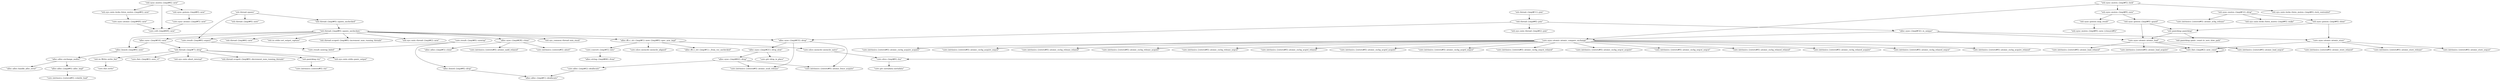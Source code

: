 digraph {
    0 [ label = "\"std::sync::mutex::{impl#4}::new\"" ]
    1 [ label = "\"std::sys::unix::locks::futex_mutex::{impl#0}::new\"" ]
    2 [ label = "\"core::sync::atomic::{impl#49}::new\"" ]
    3 [ label = "\"core::cell::{impl#49}::new\"" ]
    4 [ label = "\"std::sync::poison::{impl#0}::new\"" ]
    5 [ label = "\"core::sync::atomic::{impl#5}::new\"" ]
    6 [ label = "\"alloc::sync::{impl#14}::new\"" ]
    7 [ label = "\"alloc::boxed::{impl#0}::new\"" ]
    8 [ label = "\"alloc::alloc::exchange_malloc\"" ]
    9 [ label = "\"alloc::alloc::{impl#0}::alloc_impl\"" ]
    10 [ label = "\"core::intrinsics::{extern#0}::volatile_load\"" ]
    11 [ label = "\"alloc::alloc::handle_alloc_error\"" ]
    12 [ label = "\"alloc::sync::{impl#28}::clone\"" ]
    13 [ label = "\"core::intrinsics::{extern#0}::atomic_xadd_relaxed\"" ]
    14 [ label = "\"core::intrinsics::{extern#0}::abort\"" ]
    15 [ label = "\"alloc::alloc::{impl#5}::clone\"" ]
    16 [ label = "\"std::sync::mutex::{impl#5}::lock\"" ]
    17 [ label = "\"core::sync::atomic::atomic_compare_exchange\"" ]
    18 [ label = "\"core::intrinsics::{extern#0}::atomic_cxchg_relaxed_relaxed\"" ]
    19 [ label = "\"core::intrinsics::{extern#0}::atomic_cxchg_relaxed_acquire\"" ]
    20 [ label = "\"core::intrinsics::{extern#0}::atomic_cxchg_relaxed_seqcst\"" ]
    21 [ label = "\"core::intrinsics::{extern#0}::atomic_cxchg_acquire_relaxed\"" ]
    22 [ label = "\"core::intrinsics::{extern#0}::atomic_cxchg_acquire_acquire\"" ]
    23 [ label = "\"core::intrinsics::{extern#0}::atomic_cxchg_acquire_seqcst\"" ]
    24 [ label = "\"core::intrinsics::{extern#0}::atomic_cxchg_release_relaxed\"" ]
    25 [ label = "\"core::intrinsics::{extern#0}::atomic_cxchg_release_acquire\"" ]
    26 [ label = "\"core::intrinsics::{extern#0}::atomic_cxchg_release_seqcst\"" ]
    27 [ label = "\"core::intrinsics::{extern#0}::atomic_cxchg_acqrel_relaxed\"" ]
    28 [ label = "\"core::intrinsics::{extern#0}::atomic_cxchg_acqrel_acquire\"" ]
    29 [ label = "\"core::intrinsics::{extern#0}::atomic_cxchg_acqrel_seqcst\"" ]
    30 [ label = "\"core::intrinsics::{extern#0}::atomic_cxchg_seqcst_relaxed\"" ]
    31 [ label = "\"core::intrinsics::{extern#0}::atomic_cxchg_seqcst_acquire\"" ]
    32 [ label = "\"core::intrinsics::{extern#0}::atomic_cxchg_seqcst_seqcst\"" ]
    33 [ label = "\"core::fmt::{impl#2}::new_const\"" ]
    34 [ label = "\"core::slice::{impl#0}::len\"" ]
    35 [ label = "\"core::ptr::metadata::metadata\"" ]
    36 [ label = "\"std::sys::unix::locks::futex_mutex::{impl#0}::lock_contended\"" ]
    37 [ label = "\"std::sync::mutex::{impl#9}::new\"" ]
    38 [ label = "\"std::sync::poison::{impl#0}::guard\"" ]
    39 [ label = "\"std::panicking::panicking\"" ]
    40 [ label = "\"core::sync::atomic::atomic_load\"" ]
    41 [ label = "\"core::intrinsics::{extern#0}::atomic_load_relaxed\"" ]
    42 [ label = "\"core::intrinsics::{extern#0}::atomic_load_acquire\"" ]
    43 [ label = "\"core::intrinsics::{extern#0}::atomic_load_seqcst\"" ]
    44 [ label = "\"std::panicking::panic_count::is_zero_slow_path\"" ]
    45 [ label = "\"std::sync::poison::map_result\"" ]
    46 [ label = "\"std::sync::mutex::{impl#9}::new::{closure#0}\"" ]
    47 [ label = "\"core::result::{impl#0}::unwrap\"" ]
    48 [ label = "\"core::result::unwrap_failed\"" ]
    49 [ label = "\"std::sync::mutex::{impl#12}::drop\"" ]
    50 [ label = "\"std::sync::poison::{impl#0}::done\"" ]
    51 [ label = "\"core::sync::atomic::atomic_store\"" ]
    52 [ label = "\"core::intrinsics::{extern#0}::atomic_store_relaxed\"" ]
    53 [ label = "\"core::intrinsics::{extern#0}::atomic_store_release\"" ]
    54 [ label = "\"core::intrinsics::{extern#0}::atomic_store_seqcst\"" ]
    55 [ label = "\"core::intrinsics::{extern#0}::atomic_xchg_release\"" ]
    56 [ label = "\"std::sys::unix::locks::futex_mutex::{impl#0}::wake\"" ]
    57 [ label = "\"std::thread::spawn\"" ]
    58 [ label = "\"std::thread::{impl#0}::new\"" ]
    59 [ label = "\"std::thread::{impl#0}::spawn_unchecked\"" ]
    60 [ label = "\"std::thread::{impl#0}::spawn_unchecked_\"" ]
    61 [ label = "\"std::sys_common::thread::min_stack\"" ]
    62 [ label = "\"alloc::ffi::c_str::{impl#1}::new::{impl#0}::spec_new_impl\"" ]
    63 [ label = "\"core::convert::{impl#3}::into\"" ]
    64 [ label = "\"alloc::string::{impl#66}::from\"" ]
    65 [ label = "\"core::slice::memchr::memchr_naive\"" ]
    66 [ label = "\"core::slice::memchr::memchr_aligned\"" ]
    67 [ label = "\"alloc::ffi::c_str::{impl#1}::_from_vec_unchecked\"" ]
    68 [ label = "\"core::result::{impl#0}::expect\"" ]
    69 [ label = "\"std::thread::{impl#4}::new\"" ]
    70 [ label = "\"std::thread::{impl#7}::drop\"" ]
    71 [ label = "\"std::panicking::try\"" ]
    72 [ label = "\"core::intrinsics::{extern#0}::try\"" ]
    73 [ label = "\"std::sys::unix::stdio::panic_output\"" ]
    74 [ label = "\"core::fmt::{impl#2}::new_v1\"" ]
    75 [ label = "\"std::io::Write::write_fmt\"" ]
    76 [ label = "\"core::fmt::write\"" ]
    77 [ label = "\"std::sys::unix::abort_internal\"" ]
    78 [ label = "\"std::thread::scoped::{impl#0}::decrement_num_running_threads\"" ]
    79 [ label = "\"std::io::stdio::set_output_capture\"" ]
    80 [ label = "\"std::thread::scoped::{impl#0}::increment_num_running_threads\"" ]
    81 [ label = "\"std::sys::unix::thread::{impl#2}::new\"" ]
    82 [ label = "\"alloc::sync::{impl#33}::drop\"" ]
    83 [ label = "\"core::intrinsics::{extern#0}::atomic_xsub_release\"" ]
    84 [ label = "\"core::intrinsics::{extern#0}::atomic_fence_acquire\"" ]
    85 [ label = "\"alloc::sync::{impl#21}::drop_slow\"" ]
    86 [ label = "\"core::ptr::drop_in_place\"" ]
    87 [ label = "\"alloc::sync::{impl#42}::drop\"" ]
    88 [ label = "\"core::alloc::{impl#2}::deallocate\"" ]
    89 [ label = "\"alloc::alloc::{impl#1}::deallocate\"" ]
    90 [ label = "\"std::thread::{impl#11}::join\"" ]
    91 [ label = "\"std::thread::{impl#8}::join\"" ]
    92 [ label = "\"std::sys::unix::thread::{impl#2}::join\"" ]
    93 [ label = "\"alloc::sync::{impl#32}::is_unique\"" ]
    94 [ label = "\"alloc::boxed::{impl#8}::drop\"" ]
    0 -> 1 [ ]
    1 -> 2 [ ]
    2 -> 3 [ ]
    0 -> 4 [ ]
    4 -> 5 [ ]
    5 -> 3 [ ]
    0 -> 3 [ ]
    6 -> 7 [ ]
    7 -> 8 [ ]
    8 -> 9 [ ]
    9 -> 10 [ ]
    8 -> 11 [ ]
    12 -> 13 [ ]
    12 -> 14 [ ]
    12 -> 15 [ ]
    16 -> 17 [ ]
    17 -> 18 [ ]
    17 -> 19 [ ]
    17 -> 20 [ ]
    17 -> 21 [ ]
    17 -> 22 [ ]
    17 -> 23 [ ]
    17 -> 24 [ ]
    17 -> 25 [ ]
    17 -> 26 [ ]
    17 -> 27 [ ]
    17 -> 28 [ ]
    17 -> 29 [ ]
    17 -> 30 [ ]
    17 -> 31 [ ]
    17 -> 32 [ ]
    17 -> 33 [ ]
    33 -> 34 [ ]
    34 -> 35 [ ]
    33 -> 33 [ ]
    16 -> 36 [ ]
    16 -> 37 [ ]
    37 -> 38 [ ]
    38 -> 39 [ ]
    39 -> 40 [ ]
    40 -> 41 [ ]
    40 -> 42 [ ]
    40 -> 43 [ ]
    40 -> 33 [ ]
    39 -> 44 [ ]
    38 -> 40 [ ]
    37 -> 45 [ ]
    45 -> 46 [ ]
    47 -> 48 [ ]
    49 -> 50 [ ]
    50 -> 39 [ ]
    50 -> 51 [ ]
    51 -> 52 [ ]
    51 -> 53 [ ]
    51 -> 54 [ ]
    51 -> 33 [ ]
    49 -> 55 [ ]
    49 -> 56 [ ]
    57 -> 58 [ ]
    57 -> 59 [ ]
    59 -> 60 [ ]
    60 -> 61 [ ]
    60 -> 62 [ ]
    62 -> 63 [ ]
    63 -> 64 [ ]
    62 -> 65 [ ]
    65 -> 34 [ ]
    62 -> 66 [ ]
    62 -> 67 [ ]
    60 -> 68 [ ]
    68 -> 48 [ ]
    60 -> 69 [ ]
    60 -> 12 [ ]
    60 -> 6 [ ]
    6 -> 70 [ ]
    70 -> 71 [ ]
    71 -> 72 [ ]
    70 -> 73 [ ]
    70 -> 74 [ ]
    70 -> 75 [ ]
    75 -> 76 [ ]
    70 -> 77 [ ]
    70 -> 78 [ ]
    60 -> 79 [ ]
    60 -> 80 [ ]
    60 -> 7 [ ]
    60 -> 81 [ ]
    60 -> 82 [ ]
    82 -> 83 [ ]
    82 -> 84 [ ]
    82 -> 85 [ ]
    85 -> 86 [ ]
    85 -> 87 [ ]
    87 -> 83 [ ]
    87 -> 84 [ ]
    87 -> 88 [ ]
    88 -> 89 [ ]
    57 -> 68 [ ]
    90 -> 91 [ ]
    91 -> 92 [ ]
    91 -> 93 [ ]
    93 -> 17 [ ]
    93 -> 40 [ ]
    93 -> 51 [ ]
    91 -> 82 [ ]
    47 -> 94 [ ]
    94 -> 89 [ ]
}
